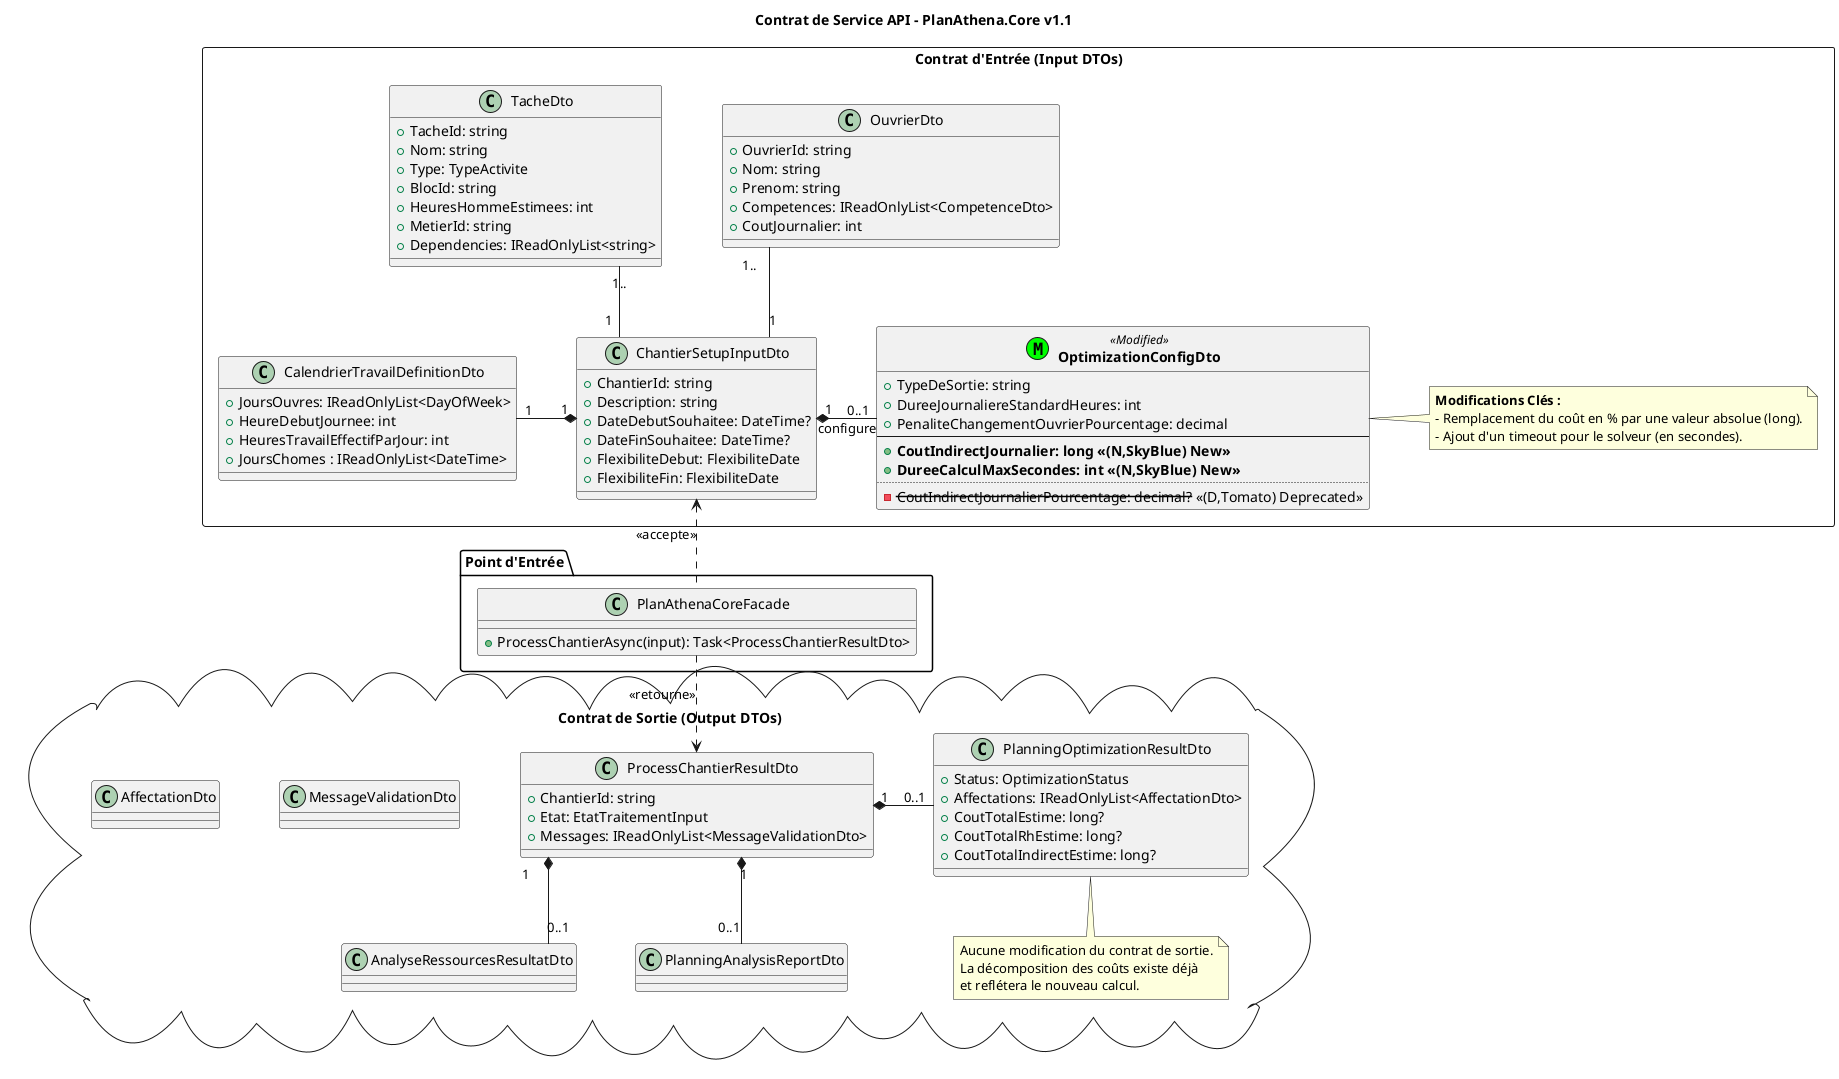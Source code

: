 @startuml
' --- Configuration ---
skinparam componentStyle uml2
skinparam linetype ortho
skinparam ranksep 60
skinparam nodesep 60
skinparam shadowing false
title Contrat de Service API - PlanAthena.Core v1.1
package "Point d'Entrée" {
class "PlanAthenaCoreFacade" as Facade {
+ ProcessChantierAsync(input): Task<ProcessChantierResultDto>
}
}
package "Contrat d'Entrée (Input DTOs)" <<Rectangle>> {
class ChantierSetupInputDto {
+ ChantierId: string
+ Description: string
+ DateDebutSouhaitee: DateTime?
+ DateFinSouhaitee: DateTime?
+ FlexibiliteDebut: FlexibiliteDate
+ FlexibiliteFin: FlexibiliteDate
' ... autres collections ...
}

class "<b>OptimizationConfigDto</b>" as OptiConfig <<(M,Lime) Modified>> {
    + TypeDeSortie: string
    + DureeJournaliereStandardHeures: int
    + PenaliteChangementOuvrierPourcentage: decimal
    --
    + <b>CoutIndirectJournalier: long <<(N,SkyBlue) New>></b>
    + <b>DureeCalculMaxSecondes: int <<(N,SkyBlue) New>></b>
    ..
    - <strike>CoutIndirectJournalierPourcentage: decimal?</strike> <<(D,Tomato) Deprecated>>
}
note right of OptiConfig
    <b>Modifications Clés :</b>
    - Remplacement du coût en % par une valeur absolue (long).
    - Ajout d'un timeout pour le solveur (en secondes).
end note

class CalendrierTravailDefinitionDto{
+ JoursOuvres: IReadOnlyList<DayOfWeek>
+ HeureDebutJournee: int
+ HeuresTravailEffectifParJour: int
+ JoursChomes : IReadOnlyList<DateTime>
}
class TacheDto{
+ TacheId: string
+ Nom: string
+ Type: TypeActivite
+ BlocId: string
+ HeuresHommeEstimees: int
+ MetierId: string
+ Dependencies: IReadOnlyList<string>
}
class OuvrierDto{
 + OuvrierId: string
 + Nom: string
 + Prenom: string
 + Competences: IReadOnlyList<CompetenceDto>
 + CoutJournalier: int
}
' ... autres DTOs ...

}
package "Contrat de Sortie (Output DTOs)" <<Cloud>> {
class ProcessChantierResultDto {
+ ChantierId: string
+ Etat: EtatTraitementInput
+ Messages: IReadOnlyList<MessageValidationDto>
' ... autres résultats ...
}

class PlanningOptimizationResultDto {
    + Status: OptimizationStatus
    + Affectations: IReadOnlyList<AffectationDto>
    + CoutTotalEstime: long?
    + CoutTotalRhEstime: long?
    + CoutTotalIndirectEstime: long?
    ' ...
}
note bottom of PlanningOptimizationResultDto
    Aucune modification du contrat de sortie.
    La décomposition des coûts existe déjà
    et reflétera le nouveau calcul.
end note

class AnalyseRessourcesResultatDto
class PlanningAnalysisReportDto
class MessageValidationDto
class AffectationDto

}
' --- Relations de Contrat ---
Facade .u.> ChantierSetupInputDto : "<<accepte>>"
Facade .d.> ProcessChantierResultDto : "<<retourne>>"
ChantierSetupInputDto "1" *-r- "0..1" OptiConfig : "configure"
ChantierSetupInputDto "1" *-l- "1" CalendrierTravailDefinitionDto
ChantierSetupInputDto "1" -u- "1.." TacheDto
ChantierSetupInputDto "1" -u- "1.." OuvrierDto
ProcessChantierResultDto "1" *-r- "0..1" PlanningOptimizationResultDto
ProcessChantierResultDto "1" *-d- "0..1" AnalyseRessourcesResultatDto
ProcessChantierResultDto "1" *-d- "0..1" PlanningAnalysisReportDto
@enduml
